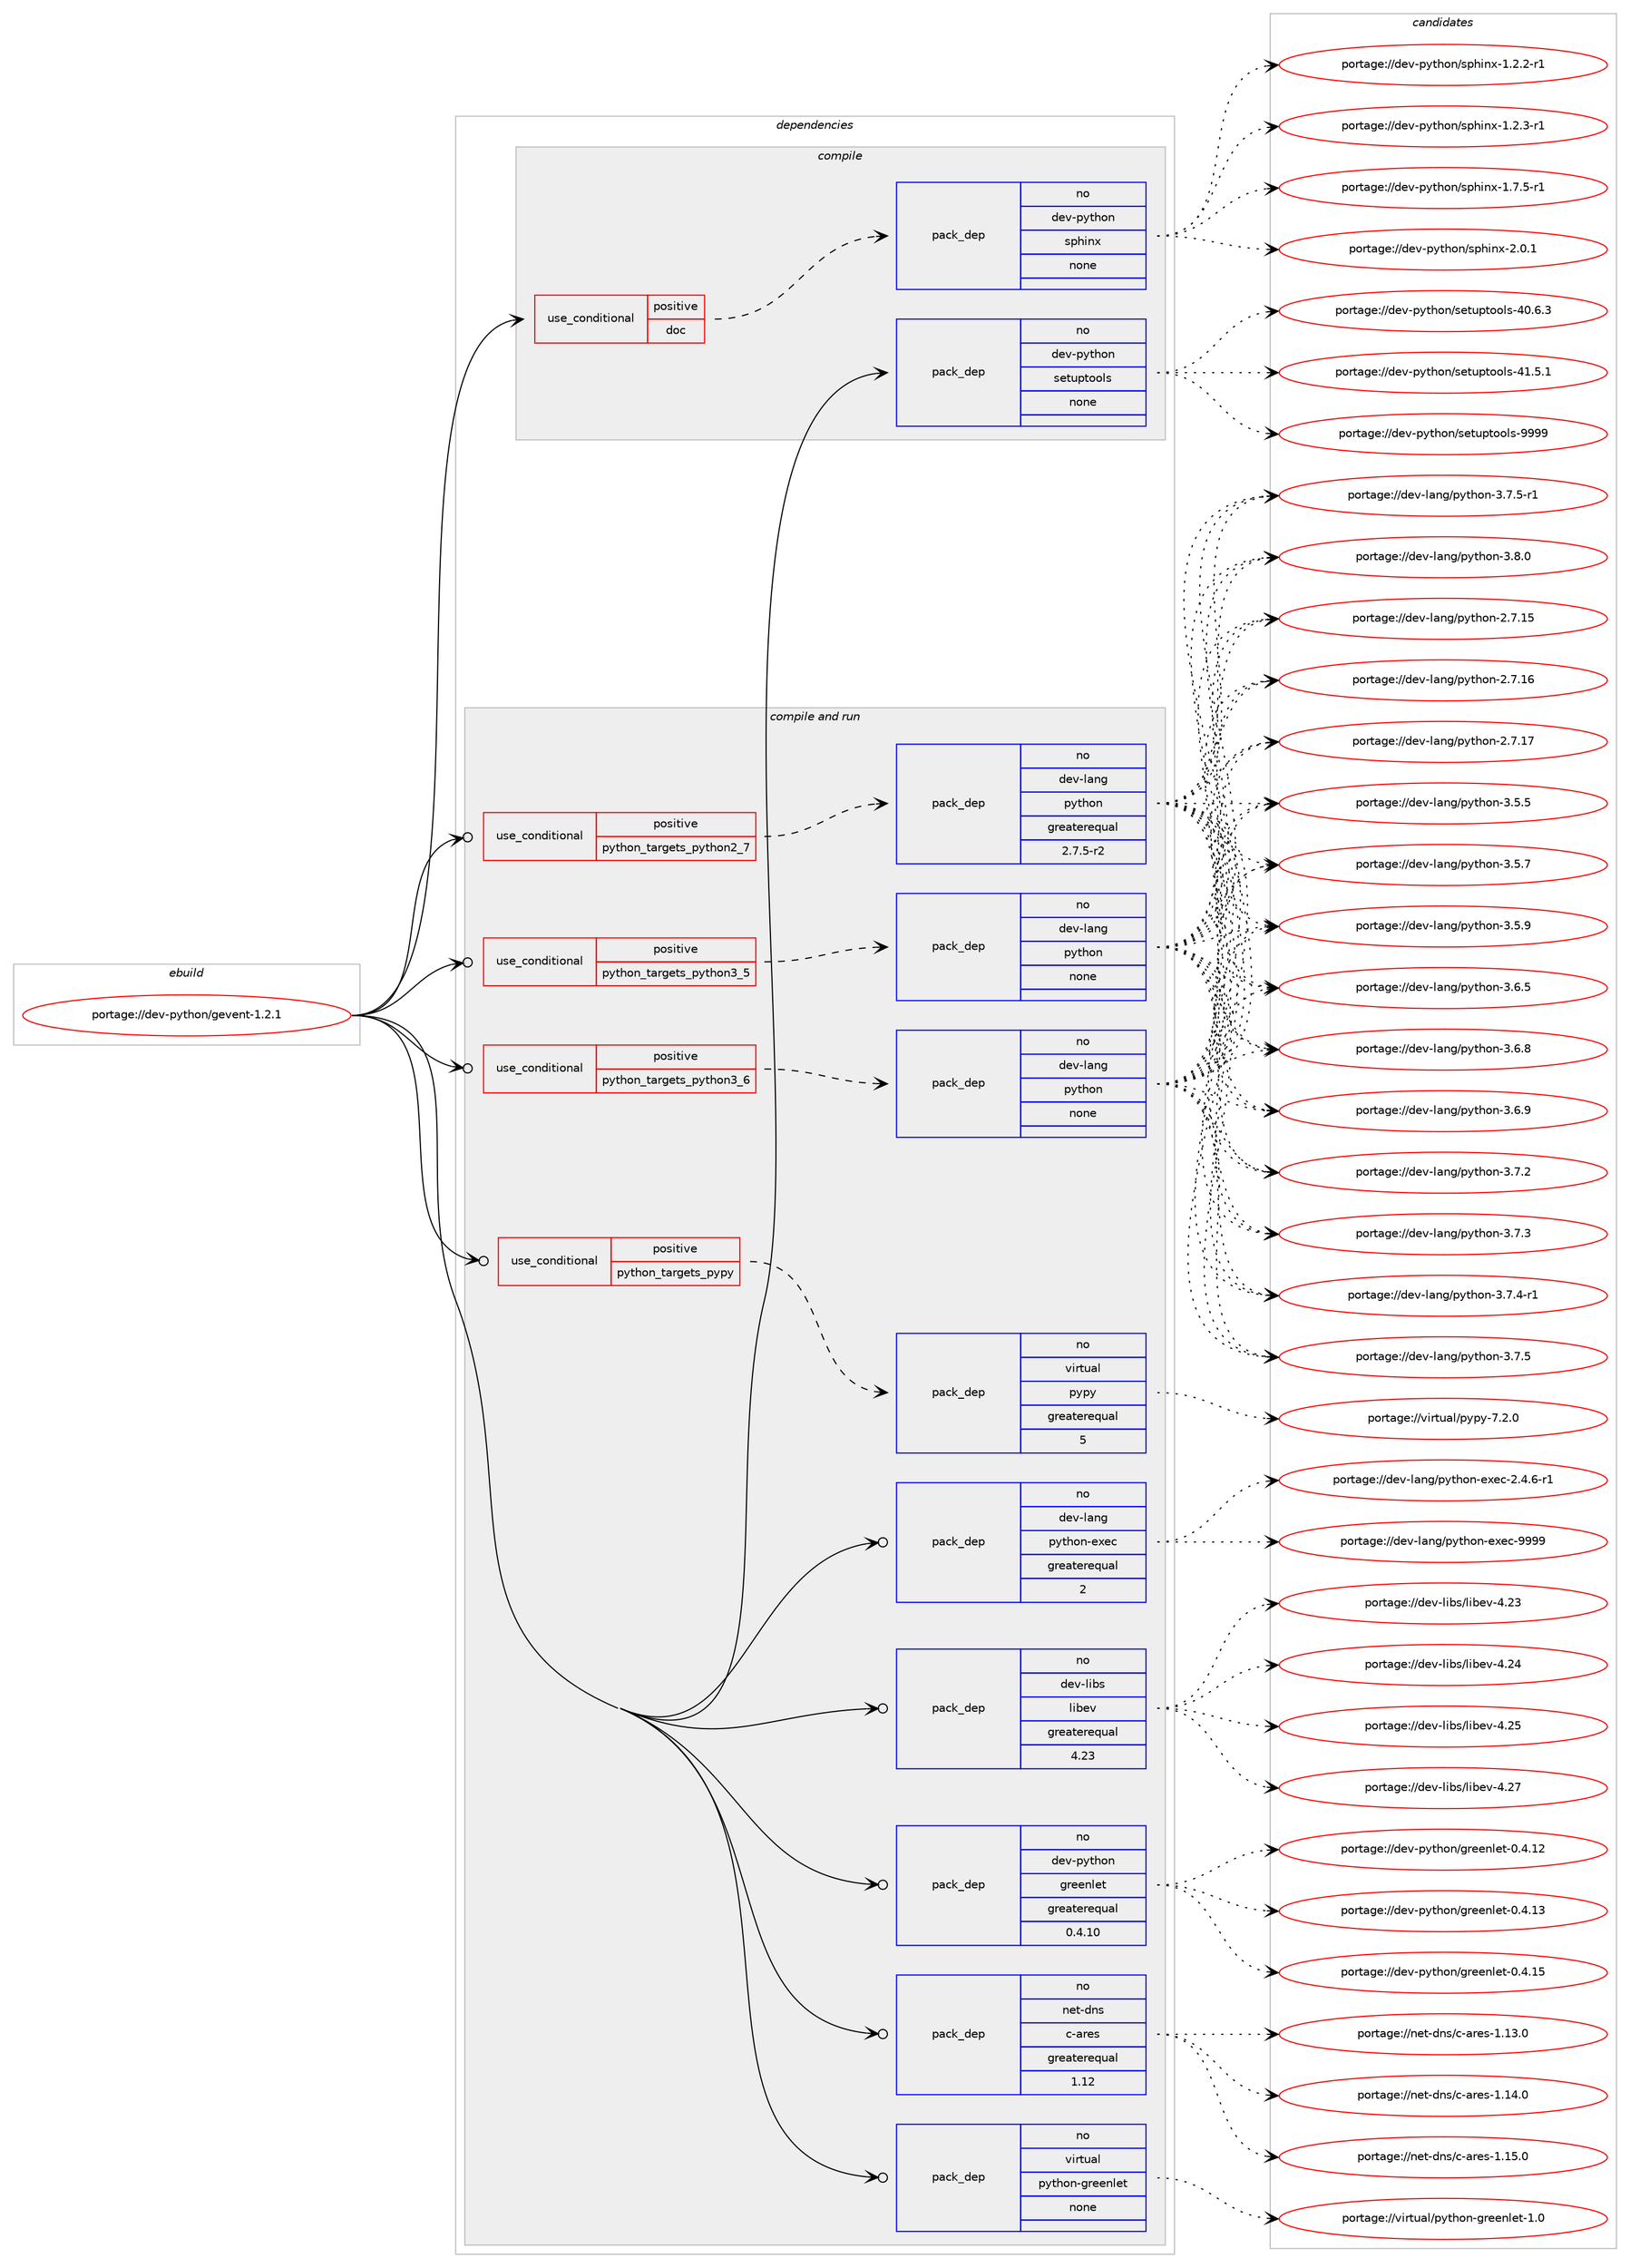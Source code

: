 digraph prolog {

# *************
# Graph options
# *************

newrank=true;
concentrate=true;
compound=true;
graph [rankdir=LR,fontname=Helvetica,fontsize=10,ranksep=1.5];#, ranksep=2.5, nodesep=0.2];
edge  [arrowhead=vee];
node  [fontname=Helvetica,fontsize=10];

# **********
# The ebuild
# **********

subgraph cluster_leftcol {
color=gray;
rank=same;
label=<<i>ebuild</i>>;
id [label="portage://dev-python/gevent-1.2.1", color=red, width=4, href="../dev-python/gevent-1.2.1.svg"];
}

# ****************
# The dependencies
# ****************

subgraph cluster_midcol {
color=gray;
label=<<i>dependencies</i>>;
subgraph cluster_compile {
fillcolor="#eeeeee";
style=filled;
label=<<i>compile</i>>;
subgraph cond29195 {
dependency141258 [label=<<TABLE BORDER="0" CELLBORDER="1" CELLSPACING="0" CELLPADDING="4"><TR><TD ROWSPAN="3" CELLPADDING="10">use_conditional</TD></TR><TR><TD>positive</TD></TR><TR><TD>doc</TD></TR></TABLE>>, shape=none, color=red];
subgraph pack108745 {
dependency141259 [label=<<TABLE BORDER="0" CELLBORDER="1" CELLSPACING="0" CELLPADDING="4" WIDTH="220"><TR><TD ROWSPAN="6" CELLPADDING="30">pack_dep</TD></TR><TR><TD WIDTH="110">no</TD></TR><TR><TD>dev-python</TD></TR><TR><TD>sphinx</TD></TR><TR><TD>none</TD></TR><TR><TD></TD></TR></TABLE>>, shape=none, color=blue];
}
dependency141258:e -> dependency141259:w [weight=20,style="dashed",arrowhead="vee"];
}
id:e -> dependency141258:w [weight=20,style="solid",arrowhead="vee"];
subgraph pack108746 {
dependency141260 [label=<<TABLE BORDER="0" CELLBORDER="1" CELLSPACING="0" CELLPADDING="4" WIDTH="220"><TR><TD ROWSPAN="6" CELLPADDING="30">pack_dep</TD></TR><TR><TD WIDTH="110">no</TD></TR><TR><TD>dev-python</TD></TR><TR><TD>setuptools</TD></TR><TR><TD>none</TD></TR><TR><TD></TD></TR></TABLE>>, shape=none, color=blue];
}
id:e -> dependency141260:w [weight=20,style="solid",arrowhead="vee"];
}
subgraph cluster_compileandrun {
fillcolor="#eeeeee";
style=filled;
label=<<i>compile and run</i>>;
subgraph cond29196 {
dependency141261 [label=<<TABLE BORDER="0" CELLBORDER="1" CELLSPACING="0" CELLPADDING="4"><TR><TD ROWSPAN="3" CELLPADDING="10">use_conditional</TD></TR><TR><TD>positive</TD></TR><TR><TD>python_targets_pypy</TD></TR></TABLE>>, shape=none, color=red];
subgraph pack108747 {
dependency141262 [label=<<TABLE BORDER="0" CELLBORDER="1" CELLSPACING="0" CELLPADDING="4" WIDTH="220"><TR><TD ROWSPAN="6" CELLPADDING="30">pack_dep</TD></TR><TR><TD WIDTH="110">no</TD></TR><TR><TD>virtual</TD></TR><TR><TD>pypy</TD></TR><TR><TD>greaterequal</TD></TR><TR><TD>5</TD></TR></TABLE>>, shape=none, color=blue];
}
dependency141261:e -> dependency141262:w [weight=20,style="dashed",arrowhead="vee"];
}
id:e -> dependency141261:w [weight=20,style="solid",arrowhead="odotvee"];
subgraph cond29197 {
dependency141263 [label=<<TABLE BORDER="0" CELLBORDER="1" CELLSPACING="0" CELLPADDING="4"><TR><TD ROWSPAN="3" CELLPADDING="10">use_conditional</TD></TR><TR><TD>positive</TD></TR><TR><TD>python_targets_python2_7</TD></TR></TABLE>>, shape=none, color=red];
subgraph pack108748 {
dependency141264 [label=<<TABLE BORDER="0" CELLBORDER="1" CELLSPACING="0" CELLPADDING="4" WIDTH="220"><TR><TD ROWSPAN="6" CELLPADDING="30">pack_dep</TD></TR><TR><TD WIDTH="110">no</TD></TR><TR><TD>dev-lang</TD></TR><TR><TD>python</TD></TR><TR><TD>greaterequal</TD></TR><TR><TD>2.7.5-r2</TD></TR></TABLE>>, shape=none, color=blue];
}
dependency141263:e -> dependency141264:w [weight=20,style="dashed",arrowhead="vee"];
}
id:e -> dependency141263:w [weight=20,style="solid",arrowhead="odotvee"];
subgraph cond29198 {
dependency141265 [label=<<TABLE BORDER="0" CELLBORDER="1" CELLSPACING="0" CELLPADDING="4"><TR><TD ROWSPAN="3" CELLPADDING="10">use_conditional</TD></TR><TR><TD>positive</TD></TR><TR><TD>python_targets_python3_5</TD></TR></TABLE>>, shape=none, color=red];
subgraph pack108749 {
dependency141266 [label=<<TABLE BORDER="0" CELLBORDER="1" CELLSPACING="0" CELLPADDING="4" WIDTH="220"><TR><TD ROWSPAN="6" CELLPADDING="30">pack_dep</TD></TR><TR><TD WIDTH="110">no</TD></TR><TR><TD>dev-lang</TD></TR><TR><TD>python</TD></TR><TR><TD>none</TD></TR><TR><TD></TD></TR></TABLE>>, shape=none, color=blue];
}
dependency141265:e -> dependency141266:w [weight=20,style="dashed",arrowhead="vee"];
}
id:e -> dependency141265:w [weight=20,style="solid",arrowhead="odotvee"];
subgraph cond29199 {
dependency141267 [label=<<TABLE BORDER="0" CELLBORDER="1" CELLSPACING="0" CELLPADDING="4"><TR><TD ROWSPAN="3" CELLPADDING="10">use_conditional</TD></TR><TR><TD>positive</TD></TR><TR><TD>python_targets_python3_6</TD></TR></TABLE>>, shape=none, color=red];
subgraph pack108750 {
dependency141268 [label=<<TABLE BORDER="0" CELLBORDER="1" CELLSPACING="0" CELLPADDING="4" WIDTH="220"><TR><TD ROWSPAN="6" CELLPADDING="30">pack_dep</TD></TR><TR><TD WIDTH="110">no</TD></TR><TR><TD>dev-lang</TD></TR><TR><TD>python</TD></TR><TR><TD>none</TD></TR><TR><TD></TD></TR></TABLE>>, shape=none, color=blue];
}
dependency141267:e -> dependency141268:w [weight=20,style="dashed",arrowhead="vee"];
}
id:e -> dependency141267:w [weight=20,style="solid",arrowhead="odotvee"];
subgraph pack108751 {
dependency141269 [label=<<TABLE BORDER="0" CELLBORDER="1" CELLSPACING="0" CELLPADDING="4" WIDTH="220"><TR><TD ROWSPAN="6" CELLPADDING="30">pack_dep</TD></TR><TR><TD WIDTH="110">no</TD></TR><TR><TD>dev-lang</TD></TR><TR><TD>python-exec</TD></TR><TR><TD>greaterequal</TD></TR><TR><TD>2</TD></TR></TABLE>>, shape=none, color=blue];
}
id:e -> dependency141269:w [weight=20,style="solid",arrowhead="odotvee"];
subgraph pack108752 {
dependency141270 [label=<<TABLE BORDER="0" CELLBORDER="1" CELLSPACING="0" CELLPADDING="4" WIDTH="220"><TR><TD ROWSPAN="6" CELLPADDING="30">pack_dep</TD></TR><TR><TD WIDTH="110">no</TD></TR><TR><TD>dev-libs</TD></TR><TR><TD>libev</TD></TR><TR><TD>greaterequal</TD></TR><TR><TD>4.23</TD></TR></TABLE>>, shape=none, color=blue];
}
id:e -> dependency141270:w [weight=20,style="solid",arrowhead="odotvee"];
subgraph pack108753 {
dependency141271 [label=<<TABLE BORDER="0" CELLBORDER="1" CELLSPACING="0" CELLPADDING="4" WIDTH="220"><TR><TD ROWSPAN="6" CELLPADDING="30">pack_dep</TD></TR><TR><TD WIDTH="110">no</TD></TR><TR><TD>dev-python</TD></TR><TR><TD>greenlet</TD></TR><TR><TD>greaterequal</TD></TR><TR><TD>0.4.10</TD></TR></TABLE>>, shape=none, color=blue];
}
id:e -> dependency141271:w [weight=20,style="solid",arrowhead="odotvee"];
subgraph pack108754 {
dependency141272 [label=<<TABLE BORDER="0" CELLBORDER="1" CELLSPACING="0" CELLPADDING="4" WIDTH="220"><TR><TD ROWSPAN="6" CELLPADDING="30">pack_dep</TD></TR><TR><TD WIDTH="110">no</TD></TR><TR><TD>net-dns</TD></TR><TR><TD>c-ares</TD></TR><TR><TD>greaterequal</TD></TR><TR><TD>1.12</TD></TR></TABLE>>, shape=none, color=blue];
}
id:e -> dependency141272:w [weight=20,style="solid",arrowhead="odotvee"];
subgraph pack108755 {
dependency141273 [label=<<TABLE BORDER="0" CELLBORDER="1" CELLSPACING="0" CELLPADDING="4" WIDTH="220"><TR><TD ROWSPAN="6" CELLPADDING="30">pack_dep</TD></TR><TR><TD WIDTH="110">no</TD></TR><TR><TD>virtual</TD></TR><TR><TD>python-greenlet</TD></TR><TR><TD>none</TD></TR><TR><TD></TD></TR></TABLE>>, shape=none, color=blue];
}
id:e -> dependency141273:w [weight=20,style="solid",arrowhead="odotvee"];
}
subgraph cluster_run {
fillcolor="#eeeeee";
style=filled;
label=<<i>run</i>>;
}
}

# **************
# The candidates
# **************

subgraph cluster_choices {
rank=same;
color=gray;
label=<<i>candidates</i>>;

subgraph choice108745 {
color=black;
nodesep=1;
choiceportage10010111845112121116104111110471151121041051101204549465046504511449 [label="portage://dev-python/sphinx-1.2.2-r1", color=red, width=4,href="../dev-python/sphinx-1.2.2-r1.svg"];
choiceportage10010111845112121116104111110471151121041051101204549465046514511449 [label="portage://dev-python/sphinx-1.2.3-r1", color=red, width=4,href="../dev-python/sphinx-1.2.3-r1.svg"];
choiceportage10010111845112121116104111110471151121041051101204549465546534511449 [label="portage://dev-python/sphinx-1.7.5-r1", color=red, width=4,href="../dev-python/sphinx-1.7.5-r1.svg"];
choiceportage1001011184511212111610411111047115112104105110120455046484649 [label="portage://dev-python/sphinx-2.0.1", color=red, width=4,href="../dev-python/sphinx-2.0.1.svg"];
dependency141259:e -> choiceportage10010111845112121116104111110471151121041051101204549465046504511449:w [style=dotted,weight="100"];
dependency141259:e -> choiceportage10010111845112121116104111110471151121041051101204549465046514511449:w [style=dotted,weight="100"];
dependency141259:e -> choiceportage10010111845112121116104111110471151121041051101204549465546534511449:w [style=dotted,weight="100"];
dependency141259:e -> choiceportage1001011184511212111610411111047115112104105110120455046484649:w [style=dotted,weight="100"];
}
subgraph choice108746 {
color=black;
nodesep=1;
choiceportage100101118451121211161041111104711510111611711211611111110811545524846544651 [label="portage://dev-python/setuptools-40.6.3", color=red, width=4,href="../dev-python/setuptools-40.6.3.svg"];
choiceportage100101118451121211161041111104711510111611711211611111110811545524946534649 [label="portage://dev-python/setuptools-41.5.1", color=red, width=4,href="../dev-python/setuptools-41.5.1.svg"];
choiceportage10010111845112121116104111110471151011161171121161111111081154557575757 [label="portage://dev-python/setuptools-9999", color=red, width=4,href="../dev-python/setuptools-9999.svg"];
dependency141260:e -> choiceportage100101118451121211161041111104711510111611711211611111110811545524846544651:w [style=dotted,weight="100"];
dependency141260:e -> choiceportage100101118451121211161041111104711510111611711211611111110811545524946534649:w [style=dotted,weight="100"];
dependency141260:e -> choiceportage10010111845112121116104111110471151011161171121161111111081154557575757:w [style=dotted,weight="100"];
}
subgraph choice108747 {
color=black;
nodesep=1;
choiceportage1181051141161179710847112121112121455546504648 [label="portage://virtual/pypy-7.2.0", color=red, width=4,href="../virtual/pypy-7.2.0.svg"];
dependency141262:e -> choiceportage1181051141161179710847112121112121455546504648:w [style=dotted,weight="100"];
}
subgraph choice108748 {
color=black;
nodesep=1;
choiceportage10010111845108971101034711212111610411111045504655464953 [label="portage://dev-lang/python-2.7.15", color=red, width=4,href="../dev-lang/python-2.7.15.svg"];
choiceportage10010111845108971101034711212111610411111045504655464954 [label="portage://dev-lang/python-2.7.16", color=red, width=4,href="../dev-lang/python-2.7.16.svg"];
choiceportage10010111845108971101034711212111610411111045504655464955 [label="portage://dev-lang/python-2.7.17", color=red, width=4,href="../dev-lang/python-2.7.17.svg"];
choiceportage100101118451089711010347112121116104111110455146534653 [label="portage://dev-lang/python-3.5.5", color=red, width=4,href="../dev-lang/python-3.5.5.svg"];
choiceportage100101118451089711010347112121116104111110455146534655 [label="portage://dev-lang/python-3.5.7", color=red, width=4,href="../dev-lang/python-3.5.7.svg"];
choiceportage100101118451089711010347112121116104111110455146534657 [label="portage://dev-lang/python-3.5.9", color=red, width=4,href="../dev-lang/python-3.5.9.svg"];
choiceportage100101118451089711010347112121116104111110455146544653 [label="portage://dev-lang/python-3.6.5", color=red, width=4,href="../dev-lang/python-3.6.5.svg"];
choiceportage100101118451089711010347112121116104111110455146544656 [label="portage://dev-lang/python-3.6.8", color=red, width=4,href="../dev-lang/python-3.6.8.svg"];
choiceportage100101118451089711010347112121116104111110455146544657 [label="portage://dev-lang/python-3.6.9", color=red, width=4,href="../dev-lang/python-3.6.9.svg"];
choiceportage100101118451089711010347112121116104111110455146554650 [label="portage://dev-lang/python-3.7.2", color=red, width=4,href="../dev-lang/python-3.7.2.svg"];
choiceportage100101118451089711010347112121116104111110455146554651 [label="portage://dev-lang/python-3.7.3", color=red, width=4,href="../dev-lang/python-3.7.3.svg"];
choiceportage1001011184510897110103471121211161041111104551465546524511449 [label="portage://dev-lang/python-3.7.4-r1", color=red, width=4,href="../dev-lang/python-3.7.4-r1.svg"];
choiceportage100101118451089711010347112121116104111110455146554653 [label="portage://dev-lang/python-3.7.5", color=red, width=4,href="../dev-lang/python-3.7.5.svg"];
choiceportage1001011184510897110103471121211161041111104551465546534511449 [label="portage://dev-lang/python-3.7.5-r1", color=red, width=4,href="../dev-lang/python-3.7.5-r1.svg"];
choiceportage100101118451089711010347112121116104111110455146564648 [label="portage://dev-lang/python-3.8.0", color=red, width=4,href="../dev-lang/python-3.8.0.svg"];
dependency141264:e -> choiceportage10010111845108971101034711212111610411111045504655464953:w [style=dotted,weight="100"];
dependency141264:e -> choiceportage10010111845108971101034711212111610411111045504655464954:w [style=dotted,weight="100"];
dependency141264:e -> choiceportage10010111845108971101034711212111610411111045504655464955:w [style=dotted,weight="100"];
dependency141264:e -> choiceportage100101118451089711010347112121116104111110455146534653:w [style=dotted,weight="100"];
dependency141264:e -> choiceportage100101118451089711010347112121116104111110455146534655:w [style=dotted,weight="100"];
dependency141264:e -> choiceportage100101118451089711010347112121116104111110455146534657:w [style=dotted,weight="100"];
dependency141264:e -> choiceportage100101118451089711010347112121116104111110455146544653:w [style=dotted,weight="100"];
dependency141264:e -> choiceportage100101118451089711010347112121116104111110455146544656:w [style=dotted,weight="100"];
dependency141264:e -> choiceportage100101118451089711010347112121116104111110455146544657:w [style=dotted,weight="100"];
dependency141264:e -> choiceportage100101118451089711010347112121116104111110455146554650:w [style=dotted,weight="100"];
dependency141264:e -> choiceportage100101118451089711010347112121116104111110455146554651:w [style=dotted,weight="100"];
dependency141264:e -> choiceportage1001011184510897110103471121211161041111104551465546524511449:w [style=dotted,weight="100"];
dependency141264:e -> choiceportage100101118451089711010347112121116104111110455146554653:w [style=dotted,weight="100"];
dependency141264:e -> choiceportage1001011184510897110103471121211161041111104551465546534511449:w [style=dotted,weight="100"];
dependency141264:e -> choiceportage100101118451089711010347112121116104111110455146564648:w [style=dotted,weight="100"];
}
subgraph choice108749 {
color=black;
nodesep=1;
choiceportage10010111845108971101034711212111610411111045504655464953 [label="portage://dev-lang/python-2.7.15", color=red, width=4,href="../dev-lang/python-2.7.15.svg"];
choiceportage10010111845108971101034711212111610411111045504655464954 [label="portage://dev-lang/python-2.7.16", color=red, width=4,href="../dev-lang/python-2.7.16.svg"];
choiceportage10010111845108971101034711212111610411111045504655464955 [label="portage://dev-lang/python-2.7.17", color=red, width=4,href="../dev-lang/python-2.7.17.svg"];
choiceportage100101118451089711010347112121116104111110455146534653 [label="portage://dev-lang/python-3.5.5", color=red, width=4,href="../dev-lang/python-3.5.5.svg"];
choiceportage100101118451089711010347112121116104111110455146534655 [label="portage://dev-lang/python-3.5.7", color=red, width=4,href="../dev-lang/python-3.5.7.svg"];
choiceportage100101118451089711010347112121116104111110455146534657 [label="portage://dev-lang/python-3.5.9", color=red, width=4,href="../dev-lang/python-3.5.9.svg"];
choiceportage100101118451089711010347112121116104111110455146544653 [label="portage://dev-lang/python-3.6.5", color=red, width=4,href="../dev-lang/python-3.6.5.svg"];
choiceportage100101118451089711010347112121116104111110455146544656 [label="portage://dev-lang/python-3.6.8", color=red, width=4,href="../dev-lang/python-3.6.8.svg"];
choiceportage100101118451089711010347112121116104111110455146544657 [label="portage://dev-lang/python-3.6.9", color=red, width=4,href="../dev-lang/python-3.6.9.svg"];
choiceportage100101118451089711010347112121116104111110455146554650 [label="portage://dev-lang/python-3.7.2", color=red, width=4,href="../dev-lang/python-3.7.2.svg"];
choiceportage100101118451089711010347112121116104111110455146554651 [label="portage://dev-lang/python-3.7.3", color=red, width=4,href="../dev-lang/python-3.7.3.svg"];
choiceportage1001011184510897110103471121211161041111104551465546524511449 [label="portage://dev-lang/python-3.7.4-r1", color=red, width=4,href="../dev-lang/python-3.7.4-r1.svg"];
choiceportage100101118451089711010347112121116104111110455146554653 [label="portage://dev-lang/python-3.7.5", color=red, width=4,href="../dev-lang/python-3.7.5.svg"];
choiceportage1001011184510897110103471121211161041111104551465546534511449 [label="portage://dev-lang/python-3.7.5-r1", color=red, width=4,href="../dev-lang/python-3.7.5-r1.svg"];
choiceportage100101118451089711010347112121116104111110455146564648 [label="portage://dev-lang/python-3.8.0", color=red, width=4,href="../dev-lang/python-3.8.0.svg"];
dependency141266:e -> choiceportage10010111845108971101034711212111610411111045504655464953:w [style=dotted,weight="100"];
dependency141266:e -> choiceportage10010111845108971101034711212111610411111045504655464954:w [style=dotted,weight="100"];
dependency141266:e -> choiceportage10010111845108971101034711212111610411111045504655464955:w [style=dotted,weight="100"];
dependency141266:e -> choiceportage100101118451089711010347112121116104111110455146534653:w [style=dotted,weight="100"];
dependency141266:e -> choiceportage100101118451089711010347112121116104111110455146534655:w [style=dotted,weight="100"];
dependency141266:e -> choiceportage100101118451089711010347112121116104111110455146534657:w [style=dotted,weight="100"];
dependency141266:e -> choiceportage100101118451089711010347112121116104111110455146544653:w [style=dotted,weight="100"];
dependency141266:e -> choiceportage100101118451089711010347112121116104111110455146544656:w [style=dotted,weight="100"];
dependency141266:e -> choiceportage100101118451089711010347112121116104111110455146544657:w [style=dotted,weight="100"];
dependency141266:e -> choiceportage100101118451089711010347112121116104111110455146554650:w [style=dotted,weight="100"];
dependency141266:e -> choiceportage100101118451089711010347112121116104111110455146554651:w [style=dotted,weight="100"];
dependency141266:e -> choiceportage1001011184510897110103471121211161041111104551465546524511449:w [style=dotted,weight="100"];
dependency141266:e -> choiceportage100101118451089711010347112121116104111110455146554653:w [style=dotted,weight="100"];
dependency141266:e -> choiceportage1001011184510897110103471121211161041111104551465546534511449:w [style=dotted,weight="100"];
dependency141266:e -> choiceportage100101118451089711010347112121116104111110455146564648:w [style=dotted,weight="100"];
}
subgraph choice108750 {
color=black;
nodesep=1;
choiceportage10010111845108971101034711212111610411111045504655464953 [label="portage://dev-lang/python-2.7.15", color=red, width=4,href="../dev-lang/python-2.7.15.svg"];
choiceportage10010111845108971101034711212111610411111045504655464954 [label="portage://dev-lang/python-2.7.16", color=red, width=4,href="../dev-lang/python-2.7.16.svg"];
choiceportage10010111845108971101034711212111610411111045504655464955 [label="portage://dev-lang/python-2.7.17", color=red, width=4,href="../dev-lang/python-2.7.17.svg"];
choiceportage100101118451089711010347112121116104111110455146534653 [label="portage://dev-lang/python-3.5.5", color=red, width=4,href="../dev-lang/python-3.5.5.svg"];
choiceportage100101118451089711010347112121116104111110455146534655 [label="portage://dev-lang/python-3.5.7", color=red, width=4,href="../dev-lang/python-3.5.7.svg"];
choiceportage100101118451089711010347112121116104111110455146534657 [label="portage://dev-lang/python-3.5.9", color=red, width=4,href="../dev-lang/python-3.5.9.svg"];
choiceportage100101118451089711010347112121116104111110455146544653 [label="portage://dev-lang/python-3.6.5", color=red, width=4,href="../dev-lang/python-3.6.5.svg"];
choiceportage100101118451089711010347112121116104111110455146544656 [label="portage://dev-lang/python-3.6.8", color=red, width=4,href="../dev-lang/python-3.6.8.svg"];
choiceportage100101118451089711010347112121116104111110455146544657 [label="portage://dev-lang/python-3.6.9", color=red, width=4,href="../dev-lang/python-3.6.9.svg"];
choiceportage100101118451089711010347112121116104111110455146554650 [label="portage://dev-lang/python-3.7.2", color=red, width=4,href="../dev-lang/python-3.7.2.svg"];
choiceportage100101118451089711010347112121116104111110455146554651 [label="portage://dev-lang/python-3.7.3", color=red, width=4,href="../dev-lang/python-3.7.3.svg"];
choiceportage1001011184510897110103471121211161041111104551465546524511449 [label="portage://dev-lang/python-3.7.4-r1", color=red, width=4,href="../dev-lang/python-3.7.4-r1.svg"];
choiceportage100101118451089711010347112121116104111110455146554653 [label="portage://dev-lang/python-3.7.5", color=red, width=4,href="../dev-lang/python-3.7.5.svg"];
choiceportage1001011184510897110103471121211161041111104551465546534511449 [label="portage://dev-lang/python-3.7.5-r1", color=red, width=4,href="../dev-lang/python-3.7.5-r1.svg"];
choiceportage100101118451089711010347112121116104111110455146564648 [label="portage://dev-lang/python-3.8.0", color=red, width=4,href="../dev-lang/python-3.8.0.svg"];
dependency141268:e -> choiceportage10010111845108971101034711212111610411111045504655464953:w [style=dotted,weight="100"];
dependency141268:e -> choiceportage10010111845108971101034711212111610411111045504655464954:w [style=dotted,weight="100"];
dependency141268:e -> choiceportage10010111845108971101034711212111610411111045504655464955:w [style=dotted,weight="100"];
dependency141268:e -> choiceportage100101118451089711010347112121116104111110455146534653:w [style=dotted,weight="100"];
dependency141268:e -> choiceportage100101118451089711010347112121116104111110455146534655:w [style=dotted,weight="100"];
dependency141268:e -> choiceportage100101118451089711010347112121116104111110455146534657:w [style=dotted,weight="100"];
dependency141268:e -> choiceportage100101118451089711010347112121116104111110455146544653:w [style=dotted,weight="100"];
dependency141268:e -> choiceportage100101118451089711010347112121116104111110455146544656:w [style=dotted,weight="100"];
dependency141268:e -> choiceportage100101118451089711010347112121116104111110455146544657:w [style=dotted,weight="100"];
dependency141268:e -> choiceportage100101118451089711010347112121116104111110455146554650:w [style=dotted,weight="100"];
dependency141268:e -> choiceportage100101118451089711010347112121116104111110455146554651:w [style=dotted,weight="100"];
dependency141268:e -> choiceportage1001011184510897110103471121211161041111104551465546524511449:w [style=dotted,weight="100"];
dependency141268:e -> choiceportage100101118451089711010347112121116104111110455146554653:w [style=dotted,weight="100"];
dependency141268:e -> choiceportage1001011184510897110103471121211161041111104551465546534511449:w [style=dotted,weight="100"];
dependency141268:e -> choiceportage100101118451089711010347112121116104111110455146564648:w [style=dotted,weight="100"];
}
subgraph choice108751 {
color=black;
nodesep=1;
choiceportage10010111845108971101034711212111610411111045101120101994550465246544511449 [label="portage://dev-lang/python-exec-2.4.6-r1", color=red, width=4,href="../dev-lang/python-exec-2.4.6-r1.svg"];
choiceportage10010111845108971101034711212111610411111045101120101994557575757 [label="portage://dev-lang/python-exec-9999", color=red, width=4,href="../dev-lang/python-exec-9999.svg"];
dependency141269:e -> choiceportage10010111845108971101034711212111610411111045101120101994550465246544511449:w [style=dotted,weight="100"];
dependency141269:e -> choiceportage10010111845108971101034711212111610411111045101120101994557575757:w [style=dotted,weight="100"];
}
subgraph choice108752 {
color=black;
nodesep=1;
choiceportage100101118451081059811547108105981011184552465051 [label="portage://dev-libs/libev-4.23", color=red, width=4,href="../dev-libs/libev-4.23.svg"];
choiceportage100101118451081059811547108105981011184552465052 [label="portage://dev-libs/libev-4.24", color=red, width=4,href="../dev-libs/libev-4.24.svg"];
choiceportage100101118451081059811547108105981011184552465053 [label="portage://dev-libs/libev-4.25", color=red, width=4,href="../dev-libs/libev-4.25.svg"];
choiceportage100101118451081059811547108105981011184552465055 [label="portage://dev-libs/libev-4.27", color=red, width=4,href="../dev-libs/libev-4.27.svg"];
dependency141270:e -> choiceportage100101118451081059811547108105981011184552465051:w [style=dotted,weight="100"];
dependency141270:e -> choiceportage100101118451081059811547108105981011184552465052:w [style=dotted,weight="100"];
dependency141270:e -> choiceportage100101118451081059811547108105981011184552465053:w [style=dotted,weight="100"];
dependency141270:e -> choiceportage100101118451081059811547108105981011184552465055:w [style=dotted,weight="100"];
}
subgraph choice108753 {
color=black;
nodesep=1;
choiceportage100101118451121211161041111104710311410110111010810111645484652464950 [label="portage://dev-python/greenlet-0.4.12", color=red, width=4,href="../dev-python/greenlet-0.4.12.svg"];
choiceportage100101118451121211161041111104710311410110111010810111645484652464951 [label="portage://dev-python/greenlet-0.4.13", color=red, width=4,href="../dev-python/greenlet-0.4.13.svg"];
choiceportage100101118451121211161041111104710311410110111010810111645484652464953 [label="portage://dev-python/greenlet-0.4.15", color=red, width=4,href="../dev-python/greenlet-0.4.15.svg"];
dependency141271:e -> choiceportage100101118451121211161041111104710311410110111010810111645484652464950:w [style=dotted,weight="100"];
dependency141271:e -> choiceportage100101118451121211161041111104710311410110111010810111645484652464951:w [style=dotted,weight="100"];
dependency141271:e -> choiceportage100101118451121211161041111104710311410110111010810111645484652464953:w [style=dotted,weight="100"];
}
subgraph choice108754 {
color=black;
nodesep=1;
choiceportage110101116451001101154799459711410111545494649514648 [label="portage://net-dns/c-ares-1.13.0", color=red, width=4,href="../net-dns/c-ares-1.13.0.svg"];
choiceportage110101116451001101154799459711410111545494649524648 [label="portage://net-dns/c-ares-1.14.0", color=red, width=4,href="../net-dns/c-ares-1.14.0.svg"];
choiceportage110101116451001101154799459711410111545494649534648 [label="portage://net-dns/c-ares-1.15.0", color=red, width=4,href="../net-dns/c-ares-1.15.0.svg"];
dependency141272:e -> choiceportage110101116451001101154799459711410111545494649514648:w [style=dotted,weight="100"];
dependency141272:e -> choiceportage110101116451001101154799459711410111545494649524648:w [style=dotted,weight="100"];
dependency141272:e -> choiceportage110101116451001101154799459711410111545494649534648:w [style=dotted,weight="100"];
}
subgraph choice108755 {
color=black;
nodesep=1;
choiceportage11810511411611797108471121211161041111104510311410110111010810111645494648 [label="portage://virtual/python-greenlet-1.0", color=red, width=4,href="../virtual/python-greenlet-1.0.svg"];
dependency141273:e -> choiceportage11810511411611797108471121211161041111104510311410110111010810111645494648:w [style=dotted,weight="100"];
}
}

}
